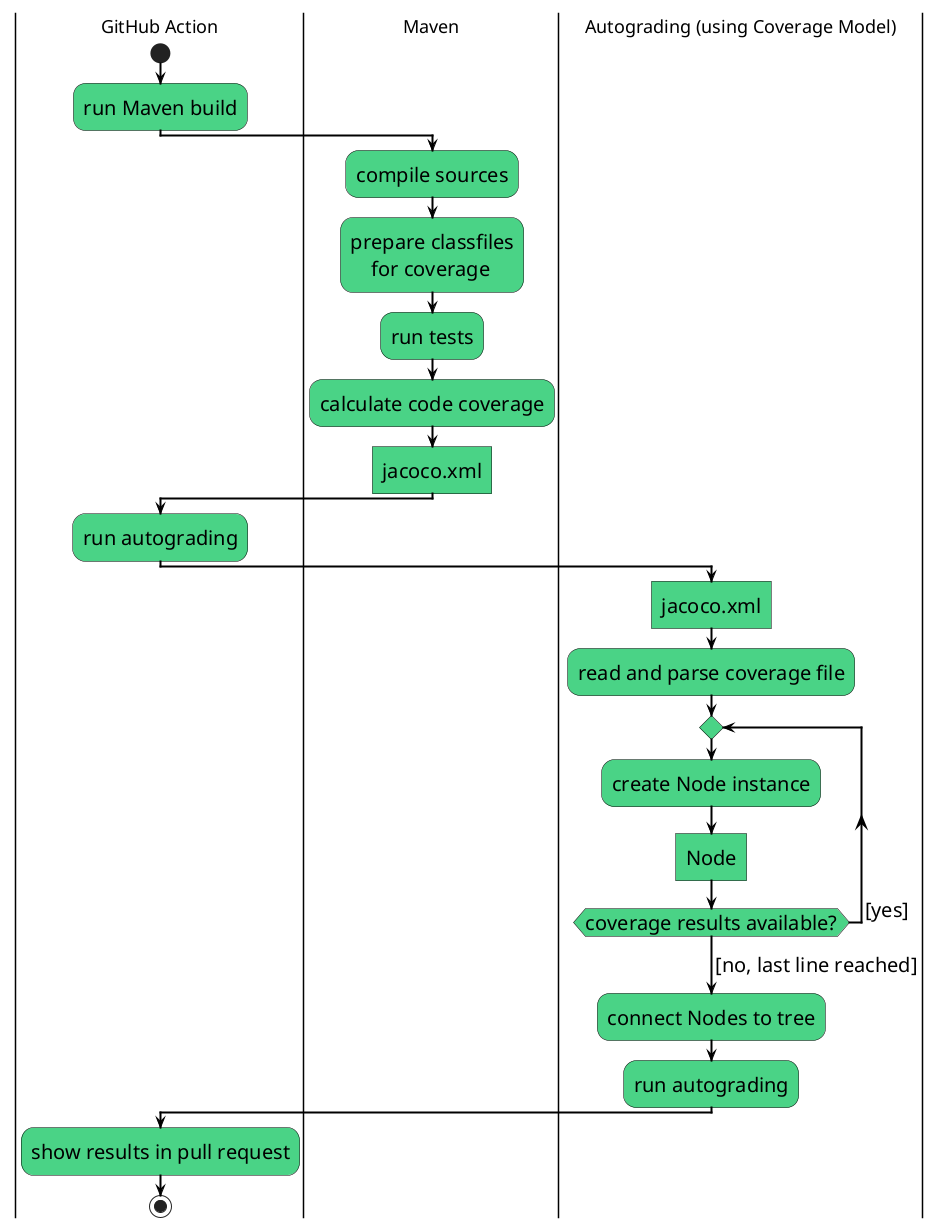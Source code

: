 @startuml
skinparam activity {
BackgroundColor #4AD386
BorderColor #a0a0a0
BorderColor black
ArrowColor black
ArrowThickness 2
FontName Arial Unicode MS
FontSize 20
}

skinparam ArrowColor black
skinparam ArrowThickness 2

skinparam activityDiamondBackgroundColor #4AD386
skinparam activityDiamondBorderColor black
skinparam activityDiamondFont Arial Unicode MS
skinparam activityArrowFontSize 20
skinparam activityArrowFont Arial Unicode MS

|GitHub Action|
start
:run Maven build;
|Maven|
:compile sources;
:prepare classfiles\n    for coverage;
:run tests;
:calculate code coverage;
:jacoco.xml]
|GitHub Action|
:run autograding;
|Autograding (using Coverage Model)|
:jacoco.xml]
:read and parse coverage file;
repeat
:create Node instance;
:Node]
repeat while (coverage results available?) is (   [yes])
->  [no, last line reached];
:connect Nodes to tree;
:run autograding;
|GitHub Action|
:show results in pull request;
stop
|GitHub Action|
@enduml
